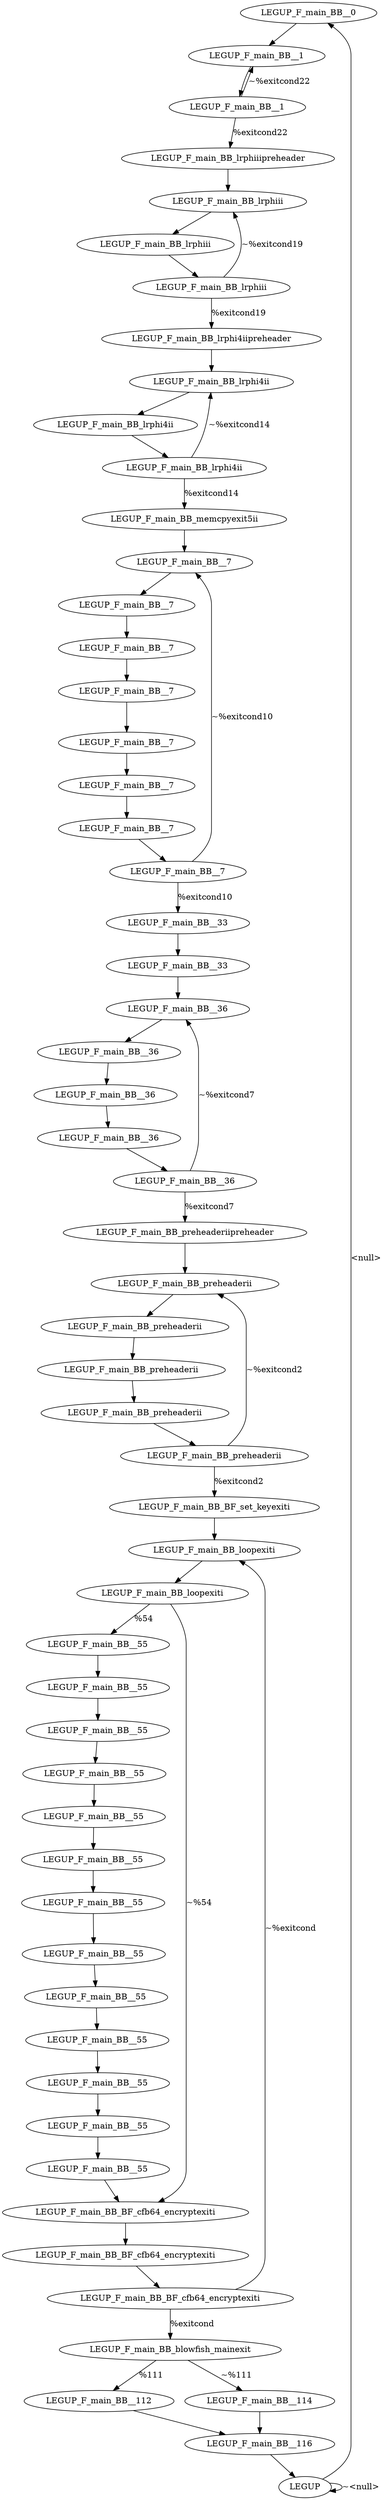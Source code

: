 digraph {
Node0x4394660[label="LEGUP_F_main_BB__0"];
Node0x43944c0[label="LEGUP"];
Node0x43944c0 -> Node0x4394660[label="<null>"];
Node0x43944c0 -> Node0x43944c0[label="~<null>"];
Node0x4394730[label="LEGUP_F_main_BB__1"];
Node0x4394660 -> Node0x4394730;
Node0x4394800[label="LEGUP_F_main_BB__1"];
Node0x4394730 -> Node0x4394800;
Node0x43948d0[label="LEGUP_F_main_BB_lrphiiipreheader"];
Node0x4394800 -> Node0x43948d0[label="%exitcond22"];
Node0x4394800 -> Node0x4394730[label="~%exitcond22"];
Node0x43949a0[label="LEGUP_F_main_BB_lrphiii"];
Node0x43948d0 -> Node0x43949a0;
Node0x4394a70[label="LEGUP_F_main_BB_lrphiii"];
Node0x43949a0 -> Node0x4394a70;
Node0x4394b40[label="LEGUP_F_main_BB_lrphiii"];
Node0x4394a70 -> Node0x4394b40;
Node0x4394c10[label="LEGUP_F_main_BB_lrphi4iipreheader"];
Node0x4394b40 -> Node0x4394c10[label="%exitcond19"];
Node0x4394b40 -> Node0x43949a0[label="~%exitcond19"];
Node0x4394ce0[label="LEGUP_F_main_BB_lrphi4ii"];
Node0x4394c10 -> Node0x4394ce0;
Node0x4394db0[label="LEGUP_F_main_BB_lrphi4ii"];
Node0x4394ce0 -> Node0x4394db0;
Node0x4394e80[label="LEGUP_F_main_BB_lrphi4ii"];
Node0x4394db0 -> Node0x4394e80;
Node0x4394f50[label="LEGUP_F_main_BB_memcpyexit5ii"];
Node0x4394e80 -> Node0x4394f50[label="%exitcond14"];
Node0x4394e80 -> Node0x4394ce0[label="~%exitcond14"];
Node0x4395020[label="LEGUP_F_main_BB__7"];
Node0x4394f50 -> Node0x4395020;
Node0x43950f0[label="LEGUP_F_main_BB__7"];
Node0x4395020 -> Node0x43950f0;
Node0x43951c0[label="LEGUP_F_main_BB__7"];
Node0x43950f0 -> Node0x43951c0;
Node0x4395290[label="LEGUP_F_main_BB__7"];
Node0x43951c0 -> Node0x4395290;
Node0x4395360[label="LEGUP_F_main_BB__7"];
Node0x4395290 -> Node0x4395360;
Node0x4395430[label="LEGUP_F_main_BB__7"];
Node0x4395360 -> Node0x4395430;
Node0x4395500[label="LEGUP_F_main_BB__7"];
Node0x4395430 -> Node0x4395500;
Node0x4390f10[label="LEGUP_F_main_BB__7"];
Node0x4395500 -> Node0x4390f10;
Node0x4390fe0[label="LEGUP_F_main_BB__33"];
Node0x4390f10 -> Node0x4390fe0[label="%exitcond10"];
Node0x4390f10 -> Node0x4395020[label="~%exitcond10"];
Node0x43910b0[label="LEGUP_F_main_BB__33"];
Node0x4390fe0 -> Node0x43910b0;
Node0x4391180[label="LEGUP_F_main_BB__36"];
Node0x43910b0 -> Node0x4391180;
Node0x4391250[label="LEGUP_F_main_BB__36"];
Node0x4391180 -> Node0x4391250;
Node0x4391320[label="LEGUP_F_main_BB__36"];
Node0x4391250 -> Node0x4391320;
Node0x43913f0[label="LEGUP_F_main_BB__36"];
Node0x4391320 -> Node0x43913f0;
Node0x43914c0[label="LEGUP_F_main_BB__36"];
Node0x43913f0 -> Node0x43914c0;
Node0x4391590[label="LEGUP_F_main_BB_preheaderiipreheader"];
Node0x43914c0 -> Node0x4391590[label="%exitcond7"];
Node0x43914c0 -> Node0x4391180[label="~%exitcond7"];
Node0x4391660[label="LEGUP_F_main_BB_preheaderii"];
Node0x4391590 -> Node0x4391660;
Node0x4391730[label="LEGUP_F_main_BB_preheaderii"];
Node0x4391660 -> Node0x4391730;
Node0x4391800[label="LEGUP_F_main_BB_preheaderii"];
Node0x4391730 -> Node0x4391800;
Node0x43918d0[label="LEGUP_F_main_BB_preheaderii"];
Node0x4391800 -> Node0x43918d0;
Node0x43919a0[label="LEGUP_F_main_BB_preheaderii"];
Node0x43918d0 -> Node0x43919a0;
Node0x4391a70[label="LEGUP_F_main_BB_BF_set_keyexiti"];
Node0x43919a0 -> Node0x4391a70[label="%exitcond2"];
Node0x43919a0 -> Node0x4391660[label="~%exitcond2"];
Node0x4391b40[label="LEGUP_F_main_BB_loopexiti"];
Node0x4391a70 -> Node0x4391b40;
Node0x4391c10[label="LEGUP_F_main_BB_loopexiti"];
Node0x4391b40 -> Node0x4391c10;
Node0x4391ce0[label="LEGUP_F_main_BB__55"];
Node0x4391c10 -> Node0x4391ce0[label="%54"];
Node0x43929f0[label="LEGUP_F_main_BB_BF_cfb64_encryptexiti"];
Node0x4391c10 -> Node0x43929f0[label="~%54"];
Node0x4391db0[label="LEGUP_F_main_BB__55"];
Node0x4391ce0 -> Node0x4391db0;
Node0x4391e80[label="LEGUP_F_main_BB__55"];
Node0x4391db0 -> Node0x4391e80;
Node0x4391f50[label="LEGUP_F_main_BB__55"];
Node0x4391e80 -> Node0x4391f50;
Node0x4392060[label="LEGUP_F_main_BB__55"];
Node0x4391f50 -> Node0x4392060;
Node0x4392170[label="LEGUP_F_main_BB__55"];
Node0x4392060 -> Node0x4392170;
Node0x4392280[label="LEGUP_F_main_BB__55"];
Node0x4392170 -> Node0x4392280;
Node0x4392390[label="LEGUP_F_main_BB__55"];
Node0x4392280 -> Node0x4392390;
Node0x43924a0[label="LEGUP_F_main_BB__55"];
Node0x4392390 -> Node0x43924a0;
Node0x43925b0[label="LEGUP_F_main_BB__55"];
Node0x43924a0 -> Node0x43925b0;
Node0x43926c0[label="LEGUP_F_main_BB__55"];
Node0x43925b0 -> Node0x43926c0;
Node0x43927d0[label="LEGUP_F_main_BB__55"];
Node0x43926c0 -> Node0x43927d0;
Node0x43928e0[label="LEGUP_F_main_BB__55"];
Node0x43927d0 -> Node0x43928e0;
Node0x43928e0 -> Node0x43929f0;
Node0x4392b00[label="LEGUP_F_main_BB_BF_cfb64_encryptexiti"];
Node0x43929f0 -> Node0x4392b00;
Node0x4392c10[label="LEGUP_F_main_BB_BF_cfb64_encryptexiti"];
Node0x4392b00 -> Node0x4392c10;
Node0x4392d20[label="LEGUP_F_main_BB_blowfish_mainexit"];
Node0x4392c10 -> Node0x4392d20[label="%exitcond"];
Node0x4392c10 -> Node0x4391b40[label="~%exitcond"];
Node0x4392e30[label="LEGUP_F_main_BB__112"];
Node0x4392d20 -> Node0x4392e30[label="%111"];
Node0x4364fc0[label="LEGUP_F_main_BB__114"];
Node0x4392d20 -> Node0x4364fc0[label="~%111"];
Node0x43650d0[label="LEGUP_F_main_BB__116"];
Node0x4392e30 -> Node0x43650d0;
Node0x4364fc0 -> Node0x43650d0;
Node0x43650d0 -> Node0x43944c0;
}
